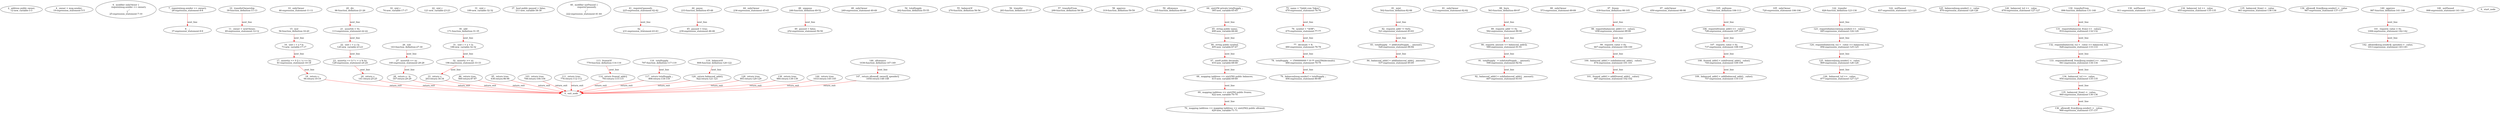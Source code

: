 digraph  {
12 [label="2_ address public owner;\n12-new_variable-3-3", type_label=new_variable];
19 [label="4_ owner = msg.sender;\n19-expression_statement-5-5", type_label=expression_statement];
25 [label="6_ modifier onlyOwner {\n        require(msg.sender == owner);\n        _;\n    }\n25-expression_statement-7-10", type_label=expression_statement];
28 [label="7_ require(msg.sender == owner);\n28-expression_statement-8-8", type_label=expression_statement];
37 [label="8_ _;\n37-expression_statement-9-9", type_label=expression_statement];
39 [label="10_ transferOwnership\n39-function_definition-11-13", type_label=function_definition];
46 [label="10_ onlyOwner\n46-expression_statement-11-11", type_label=expression_statement];
49 [label="11_ owner = newOwner;\n49-expression_statement-12-12", type_label=expression_statement];
56 [label="15_ mul\n56-function_definition-16-20", type_label=function_definition];
73 [label="16_ uint c = a * b;\n73-new_variable-17-17", type_label=new_variable];
74 [label="16_ uint c\n74-new_variable-17-17", type_label=new_variable];
81 [label="17_ assert(a == 0 || c / a == b);\n81-expression_statement-18-18", type_label=expression_statement];
94 [label="18_ return c;\n94-return-19-19", type_label=return];
96 [label="20_ div\n96-function_definition-21-26", type_label=function_definition];
113 [label="21_ assert(b > 0);\n113-expression_statement-22-22", type_label=expression_statement];
120 [label="22_ uint c = a / b;\n120-new_variable-23-23", type_label=new_variable];
121 [label="22_ uint c\n121-new_variable-23-23", type_label=new_variable];
128 [label="23_ assert(a == b * c + a % b);\n128-expression_statement-24-24", type_label=expression_statement];
141 [label="24_ return c;\n141-return-25-25", type_label=return];
143 [label="26_ sub\n143-function_definition-27-30", type_label=function_definition];
160 [label="27_ assert(b <= a);\n160-expression_statement-28-28", type_label=expression_statement];
167 [label="28_ return a - b;\n167-return-29-29", type_label=return];
171 [label="30_ add\n171-function_definition-31-35", type_label=function_definition];
188 [label="31_ uint c = a + b;\n188-new_variable-32-32", type_label=new_variable];
189 [label="31_ uint c\n189-new_variable-32-32", type_label=new_variable];
196 [label="32_ assert(c >= a);\n196-expression_statement-33-33", type_label=expression_statement];
203 [label="33_ return c;\n203-return-34-34", type_label=return];
211 [label="37_ bool public paused = false;\n211-new_variable-38-38", type_label=new_variable];
222 [label="40_ modifier notPaused {\n        require(!paused);\n        _;\n    }\n222-expression_statement-41-44", type_label=expression_statement];
225 [label="41_ require(!paused);\n225-expression_statement-42-42", type_label=expression_statement];
231 [label="42_ _;\n231-expression_statement-43-43", type_label=expression_statement];
233 [label="44_ pause\n233-function_definition-45-48", type_label=function_definition];
236 [label="44_ onlyOwner\n236-expression_statement-45-45", type_label=expression_statement];
239 [label="45_ paused = true;\n239-expression_statement-46-46", type_label=expression_statement];
246 [label="48_ unpause\n246-function_definition-49-52", type_label=function_definition];
249 [label="48_ onlyOwner\n249-expression_statement-49-49", type_label=expression_statement];
252 [label="49_ paused = false;\n252-expression_statement-50-50", type_label=expression_statement];
262 [label="54_ totalSupply\n262-function_definition-55-55", type_label=function_definition];
270 [label="55_ balanceOf\n270-function_definition-56-56", type_label=function_definition];
283 [label="56_ transfer\n283-function_definition-57-57", type_label=function_definition];
299 [label="57_ transferFrom\n299-function_definition-58-58", type_label=function_definition];
319 [label="58_ approve\n319-function_definition-59-59", type_label=function_definition];
335 [label="59_ allowance\n335-function_definition-60-60", type_label=function_definition];
395 [label="64_ uint256 private totalSupply_;\n395-new_variable-65-65", type_label=new_variable];
400 [label="65_ string public name;\n400-new_variable-66-66", type_label=new_variable];
405 [label="66_ string public symbol;\n405-new_variable-67-67", type_label=new_variable];
410 [label="67_ uint8 public decimals;\n410-new_variable-68-68", type_label=new_variable];
415 [label="68_ mapping (address => uint256) public balances;\n415-new_variable-69-69", type_label=new_variable];
422 [label="69_ mapping (address => uint256) public frozen;\n422-new_variable-70-70", type_label=new_variable];
429 [label="70_ mapping (address => mapping (address => uint256)) public allowed;\n429-new_variable-71-71", type_label=new_variable];
470 [label="75_ name = \"Qobit.com Token\";\n470-expression_statement-76-76", type_label=expression_statement];
475 [label="76_ symbol = \"QOB\";\n475-expression_statement-77-77", type_label=expression_statement];
480 [label="77_ decimals = 8;\n480-expression_statement-78-78", type_label=expression_statement];
484 [label="78_ totalSupply_ = 1500000000 * 10 ** uint256(decimals);\n484-expression_statement-79-79", type_label=expression_statement];
494 [label="79_ balances[msg.sender] = totalSupply_;\n494-expression_statement-80-80", type_label=expression_statement];
502 [label="81_ mint\n502-function_definition-82-88", type_label=function_definition];
512 [label="81_ onlyOwner\n512-expression_statement-82-82", type_label=expression_statement];
521 [label="82_ require(_addr != 0x0);\n521-expression_statement-83-83", type_label=expression_statement];
528 [label="83_ totalSupply_ = add(totalSupply_, _amount);\n528-expression_statement-84-84", type_label=expression_statement];
537 [label="84_ balances[_addr] = add(balances[_addr], _amount);\n537-expression_statement-85-85", type_label=expression_statement];
560 [label="86_ return true;\n560-return-87-87", type_label=return];
563 [label="88_ burn\n563-function_definition-89-97", type_label=function_definition];
573 [label="88_ onlyOwner\n573-expression_statement-89-89", type_label=expression_statement];
582 [label="89_ require(_addr != 0);\n582-expression_statement-90-90", type_label=expression_statement];
589 [label="90_ require(_amount <= balances[_addr]);\n589-expression_statement-91-91", type_label=expression_statement];
598 [label="91_ totalSupply_ = sub(totalSupply_, _amount);\n598-expression_statement-92-92", type_label=expression_statement];
607 [label="92_ balances[_addr] = sub(balances[_addr], _amount);\n607-expression_statement-93-93", type_label=expression_statement];
636 [label="95_ return true;\n636-return-96-96", type_label=return];
639 [label="97_ freeze\n639-function_definition-98-105", type_label=function_definition];
650 [label="97_ onlyOwner\n650-expression_statement-98-98", type_label=expression_statement];
658 [label="98_ require(balances[_addr] >= _value);\n658-expression_statement-99-99", type_label=expression_statement];
667 [label="99_ require(_value > 0);\n667-expression_statement-100-100", type_label=expression_statement];
674 [label="100_ balances[_addr] = sub(balances[_addr], _value);\n674-expression_statement-101-101", type_label=expression_statement];
687 [label="101_ frozen[_addr] = add(frozen[_addr], _value);\n687-expression_statement-102-102", type_label=expression_statement];
706 [label="103_ return true;\n706-return-104-104", type_label=return];
709 [label="105_ unfreeze\n709-function_definition-106-113", type_label=function_definition];
720 [label="105_ onlyOwner\n720-expression_statement-106-106", type_label=expression_statement];
728 [label="106_ require(frozen[_addr] >= _value);\n728-expression_statement-107-107", type_label=expression_statement];
737 [label="107_ require(_value > 0);\n737-expression_statement-108-108", type_label=expression_statement];
744 [label="108_ frozen[_addr] = sub(frozen[_addr], _value);\n744-expression_statement-109-109", type_label=expression_statement];
757 [label="109_ balances[_addr] = add(balances[_addr], _value);\n757-expression_statement-110-110", type_label=expression_statement];
776 [label="111_ return true;\n776-return-112-112", type_label=return];
779 [label="113_ frozenOf\n779-function_definition-114-116", type_label=function_definition];
793 [label="114_ return frozen[_addr];\n793-return-115-115", type_label=return];
797 [label="116_ totalSupply\n797-function_definition-117-119", type_label=function_definition];
806 [label="117_ return totalSupply_;\n806-return-118-118", type_label=return];
808 [label="119_ balanceOf\n808-function_definition-120-122", type_label=function_definition];
822 [label="120_ return balances[_addr];\n822-return-121-121", type_label=return];
826 [label="122_ transfer\n826-function_definition-123-130", type_label=function_definition];
837 [label="122_ notPaused\n837-expression_statement-123-123", type_label=expression_statement];
845 [label="123_ require(balances[msg.sender] >= _value);\n845-expression_statement-124-124", type_label=expression_statement];
856 [label="124_ require(balances[_to] + _value >= balances[_to]);\n856-expression_statement-125-125", type_label=expression_statement];
869 [label="125_ balances[msg.sender] -= _value;\n869-expression_statement-126-126", type_label=expression_statement];
870 [label="125_ balances[msg.sender] -= _value\n870-expression_statement-126-126", type_label=expression_statement];
877 [label="126_ balances[_to] += _value;\n877-expression_statement-127-127", type_label=expression_statement];
878 [label="126_ balances[_to] += _value\n878-expression_statement-127-127", type_label=expression_statement];
893 [label="128_ return true;\n893-return-129-129", type_label=return];
896 [label="130_ transferFrom\n896-function_definition-131-140", type_label=function_definition];
911 [label="130_ notPaused\n911-expression_statement-131-131", type_label=expression_statement];
919 [label="131_ require(balances[_from] >= _value);\n919-expression_statement-132-132", type_label=expression_statement];
928 [label="132_ require(balances[_to] + _value >= balances[_to]);\n928-expression_statement-133-133", type_label=expression_statement];
941 [label="133_ require(allowed[_from][msg.sender] >= _value);\n941-expression_statement-134-134", type_label=expression_statement];
954 [label="134_ balances[_to] += _value;\n954-expression_statement-135-135", type_label=expression_statement];
955 [label="134_ balances[_to] += _value\n955-expression_statement-135-135", type_label=expression_statement];
960 [label="135_ balances[_from] -= _value;\n960-expression_statement-136-136", type_label=expression_statement];
961 [label="135_ balances[_from] -= _value\n961-expression_statement-136-136", type_label=expression_statement];
966 [label="136_ allowed[_from][msg.sender] -= _value;\n966-expression_statement-137-137", type_label=expression_statement];
967 [label="136_ allowed[_from][msg.sender] -= _value\n967-expression_statement-137-137", type_label=expression_statement];
984 [label="138_ return true;\n984-return-139-139", type_label=return];
987 [label="140_ approve\n987-function_definition-141-146", type_label=function_definition];
998 [label="140_ notPaused\n998-expression_statement-141-141", type_label=expression_statement];
1006 [label="141_ require(_value > 0);\n1006-expression_statement-142-142", type_label=expression_statement];
1013 [label="142_ allowed[msg.sender][_spender] = _value;\n1013-expression_statement-143-143", type_label=expression_statement];
1033 [label="144_ return true;\n1033-return-145-145", type_label=return];
1036 [label="146_ allowance\n1036-function_definition-147-149", type_label=function_definition];
1054 [label="147_ return allowed[_owner][_spender];\n1054-return-148-148", type_label=return];
1 [label="0_ start_node", type_label=start];
2 [label="0_ exit_node", type_label=exit];
28 -> 37  [color=red, controlflow_type=next_line, edge_type=CFG_edge, key=0, label=next_line];
39 -> 49  [color=red, controlflow_type=next_line, edge_type=CFG_edge, key=0, label=next_line];
56 -> 73  [color=red, controlflow_type=next_line, edge_type=CFG_edge, key=0, label=next_line];
73 -> 81  [color=red, controlflow_type=next_line, edge_type=CFG_edge, key=0, label=next_line];
81 -> 94  [color=red, controlflow_type=next_line, edge_type=CFG_edge, key=0, label=next_line];
94 -> 2  [color=red, controlflow_type=return_exit, edge_type=CFG_edge, key=0, label=return_exit];
96 -> 113  [color=red, controlflow_type=next_line, edge_type=CFG_edge, key=0, label=next_line];
113 -> 120  [color=red, controlflow_type=next_line, edge_type=CFG_edge, key=0, label=next_line];
120 -> 128  [color=red, controlflow_type=next_line, edge_type=CFG_edge, key=0, label=next_line];
128 -> 141  [color=red, controlflow_type=next_line, edge_type=CFG_edge, key=0, label=next_line];
141 -> 2  [color=red, controlflow_type=return_exit, edge_type=CFG_edge, key=0, label=return_exit];
143 -> 160  [color=red, controlflow_type=next_line, edge_type=CFG_edge, key=0, label=next_line];
160 -> 167  [color=red, controlflow_type=next_line, edge_type=CFG_edge, key=0, label=next_line];
167 -> 2  [color=red, controlflow_type=return_exit, edge_type=CFG_edge, key=0, label=return_exit];
171 -> 188  [color=red, controlflow_type=next_line, edge_type=CFG_edge, key=0, label=next_line];
188 -> 196  [color=red, controlflow_type=next_line, edge_type=CFG_edge, key=0, label=next_line];
196 -> 203  [color=red, controlflow_type=next_line, edge_type=CFG_edge, key=0, label=next_line];
203 -> 2  [color=red, controlflow_type=return_exit, edge_type=CFG_edge, key=0, label=return_exit];
225 -> 231  [color=red, controlflow_type=next_line, edge_type=CFG_edge, key=0, label=next_line];
233 -> 239  [color=red, controlflow_type=next_line, edge_type=CFG_edge, key=0, label=next_line];
246 -> 252  [color=red, controlflow_type=next_line, edge_type=CFG_edge, key=0, label=next_line];
395 -> 400  [color=red, controlflow_type=next_line, edge_type=CFG_edge, key=0, label=next_line];
400 -> 405  [color=red, controlflow_type=next_line, edge_type=CFG_edge, key=0, label=next_line];
405 -> 410  [color=red, controlflow_type=next_line, edge_type=CFG_edge, key=0, label=next_line];
410 -> 415  [color=red, controlflow_type=next_line, edge_type=CFG_edge, key=0, label=next_line];
415 -> 422  [color=red, controlflow_type=next_line, edge_type=CFG_edge, key=0, label=next_line];
422 -> 429  [color=red, controlflow_type=next_line, edge_type=CFG_edge, key=0, label=next_line];
470 -> 475  [color=red, controlflow_type=next_line, edge_type=CFG_edge, key=0, label=next_line];
475 -> 480  [color=red, controlflow_type=next_line, edge_type=CFG_edge, key=0, label=next_line];
480 -> 484  [color=red, controlflow_type=next_line, edge_type=CFG_edge, key=0, label=next_line];
484 -> 494  [color=red, controlflow_type=next_line, edge_type=CFG_edge, key=0, label=next_line];
502 -> 521  [color=red, controlflow_type=next_line, edge_type=CFG_edge, key=0, label=next_line];
521 -> 528  [color=red, controlflow_type=next_line, edge_type=CFG_edge, key=0, label=next_line];
528 -> 537  [color=red, controlflow_type=next_line, edge_type=CFG_edge, key=0, label=next_line];
560 -> 2  [color=red, controlflow_type=return_exit, edge_type=CFG_edge, key=0, label=return_exit];
563 -> 582  [color=red, controlflow_type=next_line, edge_type=CFG_edge, key=0, label=next_line];
582 -> 589  [color=red, controlflow_type=next_line, edge_type=CFG_edge, key=0, label=next_line];
589 -> 598  [color=red, controlflow_type=next_line, edge_type=CFG_edge, key=0, label=next_line];
598 -> 607  [color=red, controlflow_type=next_line, edge_type=CFG_edge, key=0, label=next_line];
636 -> 2  [color=red, controlflow_type=return_exit, edge_type=CFG_edge, key=0, label=return_exit];
639 -> 658  [color=red, controlflow_type=next_line, edge_type=CFG_edge, key=0, label=next_line];
658 -> 667  [color=red, controlflow_type=next_line, edge_type=CFG_edge, key=0, label=next_line];
667 -> 674  [color=red, controlflow_type=next_line, edge_type=CFG_edge, key=0, label=next_line];
674 -> 687  [color=red, controlflow_type=next_line, edge_type=CFG_edge, key=0, label=next_line];
706 -> 2  [color=red, controlflow_type=return_exit, edge_type=CFG_edge, key=0, label=return_exit];
709 -> 728  [color=red, controlflow_type=next_line, edge_type=CFG_edge, key=0, label=next_line];
728 -> 737  [color=red, controlflow_type=next_line, edge_type=CFG_edge, key=0, label=next_line];
737 -> 744  [color=red, controlflow_type=next_line, edge_type=CFG_edge, key=0, label=next_line];
744 -> 757  [color=red, controlflow_type=next_line, edge_type=CFG_edge, key=0, label=next_line];
776 -> 2  [color=red, controlflow_type=return_exit, edge_type=CFG_edge, key=0, label=return_exit];
779 -> 793  [color=red, controlflow_type=next_line, edge_type=CFG_edge, key=0, label=next_line];
793 -> 2  [color=red, controlflow_type=return_exit, edge_type=CFG_edge, key=0, label=return_exit];
797 -> 806  [color=red, controlflow_type=next_line, edge_type=CFG_edge, key=0, label=next_line];
806 -> 2  [color=red, controlflow_type=return_exit, edge_type=CFG_edge, key=0, label=return_exit];
808 -> 822  [color=red, controlflow_type=next_line, edge_type=CFG_edge, key=0, label=next_line];
822 -> 2  [color=red, controlflow_type=return_exit, edge_type=CFG_edge, key=0, label=return_exit];
826 -> 845  [color=red, controlflow_type=next_line, edge_type=CFG_edge, key=0, label=next_line];
845 -> 856  [color=red, controlflow_type=next_line, edge_type=CFG_edge, key=0, label=next_line];
856 -> 869  [color=red, controlflow_type=next_line, edge_type=CFG_edge, key=0, label=next_line];
869 -> 877  [color=red, controlflow_type=next_line, edge_type=CFG_edge, key=0, label=next_line];
893 -> 2  [color=red, controlflow_type=return_exit, edge_type=CFG_edge, key=0, label=return_exit];
896 -> 919  [color=red, controlflow_type=next_line, edge_type=CFG_edge, key=0, label=next_line];
919 -> 928  [color=red, controlflow_type=next_line, edge_type=CFG_edge, key=0, label=next_line];
928 -> 941  [color=red, controlflow_type=next_line, edge_type=CFG_edge, key=0, label=next_line];
941 -> 954  [color=red, controlflow_type=next_line, edge_type=CFG_edge, key=0, label=next_line];
954 -> 960  [color=red, controlflow_type=next_line, edge_type=CFG_edge, key=0, label=next_line];
960 -> 966  [color=red, controlflow_type=next_line, edge_type=CFG_edge, key=0, label=next_line];
984 -> 2  [color=red, controlflow_type=return_exit, edge_type=CFG_edge, key=0, label=return_exit];
987 -> 1006  [color=red, controlflow_type=next_line, edge_type=CFG_edge, key=0, label=next_line];
1006 -> 1013  [color=red, controlflow_type=next_line, edge_type=CFG_edge, key=0, label=next_line];
1033 -> 2  [color=red, controlflow_type=return_exit, edge_type=CFG_edge, key=0, label=return_exit];
1036 -> 1054  [color=red, controlflow_type=next_line, edge_type=CFG_edge, key=0, label=next_line];
1054 -> 2  [color=red, controlflow_type=return_exit, edge_type=CFG_edge, key=0, label=return_exit];
}
